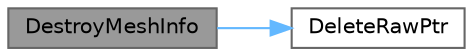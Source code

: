 digraph "DestroyMeshInfo"
{
 // LATEX_PDF_SIZE
  bgcolor="transparent";
  edge [fontname=Helvetica,fontsize=10,labelfontname=Helvetica,labelfontsize=10];
  node [fontname=Helvetica,fontsize=10,shape=box,height=0.2,width=0.4];
  rankdir="LR";
  Node1 [label="DestroyMeshInfo",height=0.2,width=0.4,color="gray40", fillcolor="grey60", style="filled", fontcolor="black",tooltip="Free the memory addressed by mesh_to_destroy, which was allocated by either LoadOBJ or StoreMesh."];
  Node1 -> Node2 [color="steelblue1",style="solid"];
  Node2 [label="DeleteRawPtr",height=0.2,width=0.4,color="grey40", fillcolor="white", style="filled",URL="$a00413.html#a1746287300e1f05c45d84f3837e24557",tooltip="Delete some object pointed to by ptr"];
}
